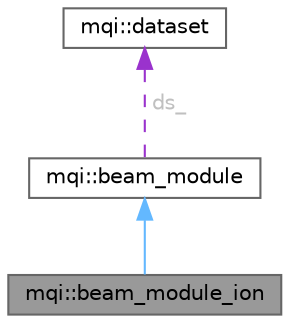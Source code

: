digraph "mqi::beam_module_ion"
{
 // LATEX_PDF_SIZE
  bgcolor="transparent";
  edge [fontname=Helvetica,fontsize=10,labelfontname=Helvetica,labelfontsize=10];
  node [fontname=Helvetica,fontsize=10,shape=box,height=0.2,width=0.4];
  Node1 [id="Node000001",label="mqi::beam_module_ion",height=0.2,width=0.4,color="gray40", fillcolor="grey60", style="filled", fontcolor="black",tooltip="A class for handling RT-ION beams from DICOM plans and treatment records."];
  Node2 -> Node1 [id="edge1_Node000001_Node000002",dir="back",color="steelblue1",style="solid",tooltip=" "];
  Node2 [id="Node000002",label="mqi::beam_module",height=0.2,width=0.4,color="gray40", fillcolor="white", style="filled",URL="$classmqi_1_1beam__module.html",tooltip="A base class for interpreting DICOM beam data."];
  Node3 -> Node2 [id="edge2_Node000002_Node000003",dir="back",color="darkorchid3",style="dashed",tooltip=" ",label=<<TABLE CELLBORDER="0" BORDER="0"><TR><TD VALIGN="top" ALIGN="LEFT" CELLPADDING="1" CELLSPACING="0">ds_</TD></TR>
</TABLE>> ,fontcolor="grey" ];
  Node3 [id="Node000003",label="mqi::dataset",height=0.2,width=0.4,color="gray40", fillcolor="white", style="filled",URL="$classmqi_1_1dataset.html",tooltip="A wrapper for gdcm::DataSet that simplifies accessing DICOM data elements and sequences."];
}
